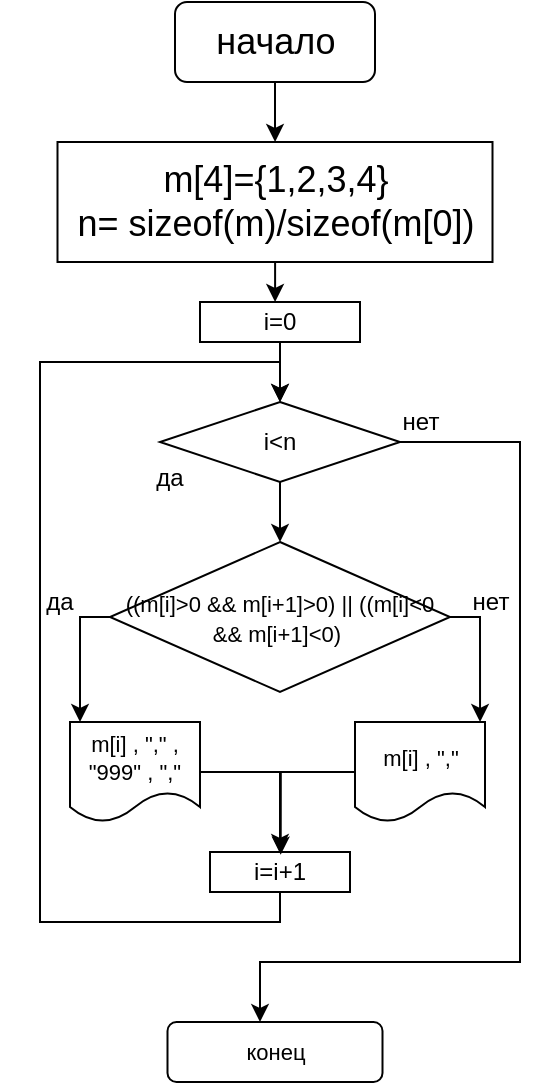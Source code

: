 <mxfile version="15.7.4" type="github"><diagram id="hc-FqBqLWBr0-qPp5Xy4" name="Page-1"><mxGraphModel dx="154" dy="574" grid="1" gridSize="10" guides="1" tooltips="1" connect="1" arrows="1" fold="1" page="1" pageScale="1" pageWidth="827" pageHeight="1169" math="0" shadow="0"><root><mxCell id="0"/><mxCell id="1" parent="0"/><mxCell id="15KPPQUU8AicYyvamZOJ-2" value="" style="edgeStyle=orthogonalEdgeStyle;rounded=0;orthogonalLoop=1;jettySize=auto;html=1;fontSize=18;" edge="1" parent="1" source="15KPPQUU8AicYyvamZOJ-1" target="15KPPQUU8AicYyvamZOJ-3"><mxGeometry relative="1" as="geometry"><mxPoint x="180" y="90" as="targetPoint"/></mxGeometry></mxCell><mxCell id="15KPPQUU8AicYyvamZOJ-1" value="&lt;font style=&quot;font-size: 18px&quot;&gt;начало&lt;/font&gt;" style="rounded=1;whiteSpace=wrap;html=1;" vertex="1" parent="1"><mxGeometry x="1247.5" y="140" width="100" height="40" as="geometry"/></mxCell><mxCell id="15KPPQUU8AicYyvamZOJ-15" value="" style="edgeStyle=orthogonalEdgeStyle;rounded=0;orthogonalLoop=1;jettySize=auto;html=1;fontSize=18;entryX=0.46;entryY=0.01;entryDx=0;entryDy=0;entryPerimeter=0;" edge="1" parent="1" source="15KPPQUU8AicYyvamZOJ-3" target="15KPPQUU8AicYyvamZOJ-5"><mxGeometry relative="1" as="geometry"/></mxCell><mxCell id="15KPPQUU8AicYyvamZOJ-3" value="m[4]={1,2,3,4}&lt;br&gt;&lt;div&gt;&lt;span&gt;n= sizeof(m)/sizeof(m[0])&lt;/span&gt;&lt;/div&gt;" style="rounded=0;whiteSpace=wrap;html=1;fontSize=18;" vertex="1" parent="1"><mxGeometry x="1188.75" y="210" width="217.5" height="60" as="geometry"/></mxCell><mxCell id="15KPPQUU8AicYyvamZOJ-4" value="" style="edgeStyle=orthogonalEdgeStyle;rounded=0;orthogonalLoop=1;jettySize=auto;html=1;" edge="1" parent="1" source="15KPPQUU8AicYyvamZOJ-5" target="15KPPQUU8AicYyvamZOJ-7"><mxGeometry relative="1" as="geometry"/></mxCell><mxCell id="15KPPQUU8AicYyvamZOJ-5" value="i=0" style="whiteSpace=wrap;html=1;rounded=0;" vertex="1" parent="1"><mxGeometry x="1260" y="290" width="80" height="20" as="geometry"/></mxCell><mxCell id="15KPPQUU8AicYyvamZOJ-20" value="" style="edgeStyle=orthogonalEdgeStyle;rounded=0;orthogonalLoop=1;jettySize=auto;html=1;fontSize=11;fontColor=#000000;" edge="1" parent="1" source="15KPPQUU8AicYyvamZOJ-7" target="15KPPQUU8AicYyvamZOJ-19"><mxGeometry relative="1" as="geometry"/></mxCell><mxCell id="15KPPQUU8AicYyvamZOJ-28" value="" style="edgeStyle=orthogonalEdgeStyle;rounded=0;orthogonalLoop=1;jettySize=auto;html=1;fontSize=11;fontColor=#000000;" edge="1" parent="1" source="15KPPQUU8AicYyvamZOJ-7"><mxGeometry relative="1" as="geometry"><mxPoint x="1290" y="650" as="targetPoint"/><Array as="points"><mxPoint x="1420" y="360"/><mxPoint x="1420" y="620"/><mxPoint x="1290" y="620"/></Array></mxGeometry></mxCell><mxCell id="15KPPQUU8AicYyvamZOJ-7" value="i&amp;lt;n" style="rhombus;whiteSpace=wrap;html=1;rounded=0;" vertex="1" parent="1"><mxGeometry x="1240" y="340" width="120" height="40" as="geometry"/></mxCell><mxCell id="15KPPQUU8AicYyvamZOJ-8" value="да" style="text;html=1;strokeColor=none;fillColor=none;align=center;verticalAlign=middle;whiteSpace=wrap;rounded=0;" vertex="1" parent="1"><mxGeometry x="1215" y="370" width="60" height="15" as="geometry"/></mxCell><mxCell id="15KPPQUU8AicYyvamZOJ-9" value="" style="edgeStyle=orthogonalEdgeStyle;rounded=0;orthogonalLoop=1;jettySize=auto;html=1;entryX=0.5;entryY=0;entryDx=0;entryDy=0;startArrow=none;" edge="1" parent="1" source="15KPPQUU8AicYyvamZOJ-13" target="15KPPQUU8AicYyvamZOJ-7"><mxGeometry relative="1" as="geometry"><mxPoint x="1320" y="320" as="targetPoint"/><Array as="points"><mxPoint x="1300" y="600"/><mxPoint x="1180" y="600"/><mxPoint x="1180" y="320"/><mxPoint x="1300" y="320"/></Array></mxGeometry></mxCell><mxCell id="15KPPQUU8AicYyvamZOJ-12" value="нет" style="text;html=1;align=center;verticalAlign=middle;resizable=0;points=[];autosize=1;strokeColor=none;fillColor=none;" vertex="1" parent="1"><mxGeometry x="1350" y="340" width="40" height="20" as="geometry"/></mxCell><mxCell id="15KPPQUU8AicYyvamZOJ-13" value="i=i+1" style="rounded=0;whiteSpace=wrap;html=1;" vertex="1" parent="1"><mxGeometry x="1265" y="565" width="70" height="20" as="geometry"/></mxCell><mxCell id="15KPPQUU8AicYyvamZOJ-21" value="" style="edgeStyle=orthogonalEdgeStyle;rounded=0;orthogonalLoop=1;jettySize=auto;html=1;fontSize=11;fontColor=#000000;" edge="1" parent="1" source="15KPPQUU8AicYyvamZOJ-19"><mxGeometry relative="1" as="geometry"><mxPoint x="1200" y="500" as="targetPoint"/><Array as="points"><mxPoint x="1200" y="448"/></Array></mxGeometry></mxCell><mxCell id="15KPPQUU8AicYyvamZOJ-24" value="" style="edgeStyle=orthogonalEdgeStyle;rounded=0;orthogonalLoop=1;jettySize=auto;html=1;fontSize=11;fontColor=#000000;entryX=0.962;entryY=0;entryDx=0;entryDy=0;entryPerimeter=0;" edge="1" parent="1" source="15KPPQUU8AicYyvamZOJ-19" target="15KPPQUU8AicYyvamZOJ-23"><mxGeometry relative="1" as="geometry"><mxPoint x="1440" y="480" as="targetPoint"/><Array as="points"><mxPoint x="1400" y="448"/></Array></mxGeometry></mxCell><mxCell id="15KPPQUU8AicYyvamZOJ-19" value="&lt;font style=&quot;font-size: 11px&quot;&gt;((m[i]&amp;gt;0 &amp;amp;&amp;amp; m[i+1]&amp;gt;0) || ((m[i]&amp;lt;0 &amp;amp;&amp;amp; m[i+1]&amp;lt;0)&amp;nbsp;&lt;/font&gt;" style="rhombus;whiteSpace=wrap;html=1;labelBackgroundColor=none;fontSize=12;fontColor=#000000;fillColor=none;" vertex="1" parent="1"><mxGeometry x="1215" y="410" width="170" height="75" as="geometry"/></mxCell><mxCell id="15KPPQUU8AicYyvamZOJ-25" value="" style="edgeStyle=orthogonalEdgeStyle;rounded=0;orthogonalLoop=1;jettySize=auto;html=1;fontSize=11;fontColor=#000000;entryX=0.505;entryY=0.067;entryDx=0;entryDy=0;entryPerimeter=0;" edge="1" parent="1" source="15KPPQUU8AicYyvamZOJ-22" target="15KPPQUU8AicYyvamZOJ-13"><mxGeometry relative="1" as="geometry"><mxPoint x="1300" y="560" as="targetPoint"/></mxGeometry></mxCell><mxCell id="15KPPQUU8AicYyvamZOJ-22" value="m[i] , &quot;,&quot; , &quot;999&quot; , &quot;,&quot;" style="shape=document;whiteSpace=wrap;html=1;boundedLbl=1;labelBackgroundColor=none;fontSize=11;fontColor=#000000;fillColor=none;" vertex="1" parent="1"><mxGeometry x="1195" y="500" width="65" height="50" as="geometry"/></mxCell><mxCell id="15KPPQUU8AicYyvamZOJ-26" value="" style="edgeStyle=orthogonalEdgeStyle;rounded=0;orthogonalLoop=1;jettySize=auto;html=1;fontSize=11;fontColor=#000000;" edge="1" parent="1" source="15KPPQUU8AicYyvamZOJ-23" target="15KPPQUU8AicYyvamZOJ-13"><mxGeometry relative="1" as="geometry"/></mxCell><mxCell id="15KPPQUU8AicYyvamZOJ-23" value="&lt;span&gt;m[i] , &quot;,&quot;&lt;/span&gt;" style="shape=document;whiteSpace=wrap;html=1;boundedLbl=1;labelBackgroundColor=none;fontSize=11;fontColor=#000000;fillColor=none;" vertex="1" parent="1"><mxGeometry x="1337.5" y="500" width="65" height="50" as="geometry"/></mxCell><mxCell id="15KPPQUU8AicYyvamZOJ-29" value="да" style="text;html=1;strokeColor=none;fillColor=none;align=center;verticalAlign=middle;whiteSpace=wrap;rounded=0;" vertex="1" parent="1"><mxGeometry x="1160" y="432.5" width="60" height="15" as="geometry"/></mxCell><mxCell id="15KPPQUU8AicYyvamZOJ-30" value="нет" style="text;html=1;align=center;verticalAlign=middle;resizable=0;points=[];autosize=1;strokeColor=none;fillColor=none;" vertex="1" parent="1"><mxGeometry x="1385" y="430" width="40" height="20" as="geometry"/></mxCell><mxCell id="15KPPQUU8AicYyvamZOJ-31" value="конец" style="rounded=1;whiteSpace=wrap;html=1;labelBackgroundColor=none;fontSize=11;fontColor=#000000;fillColor=none;" vertex="1" parent="1"><mxGeometry x="1243.75" y="650" width="107.5" height="30" as="geometry"/></mxCell></root></mxGraphModel></diagram></mxfile>